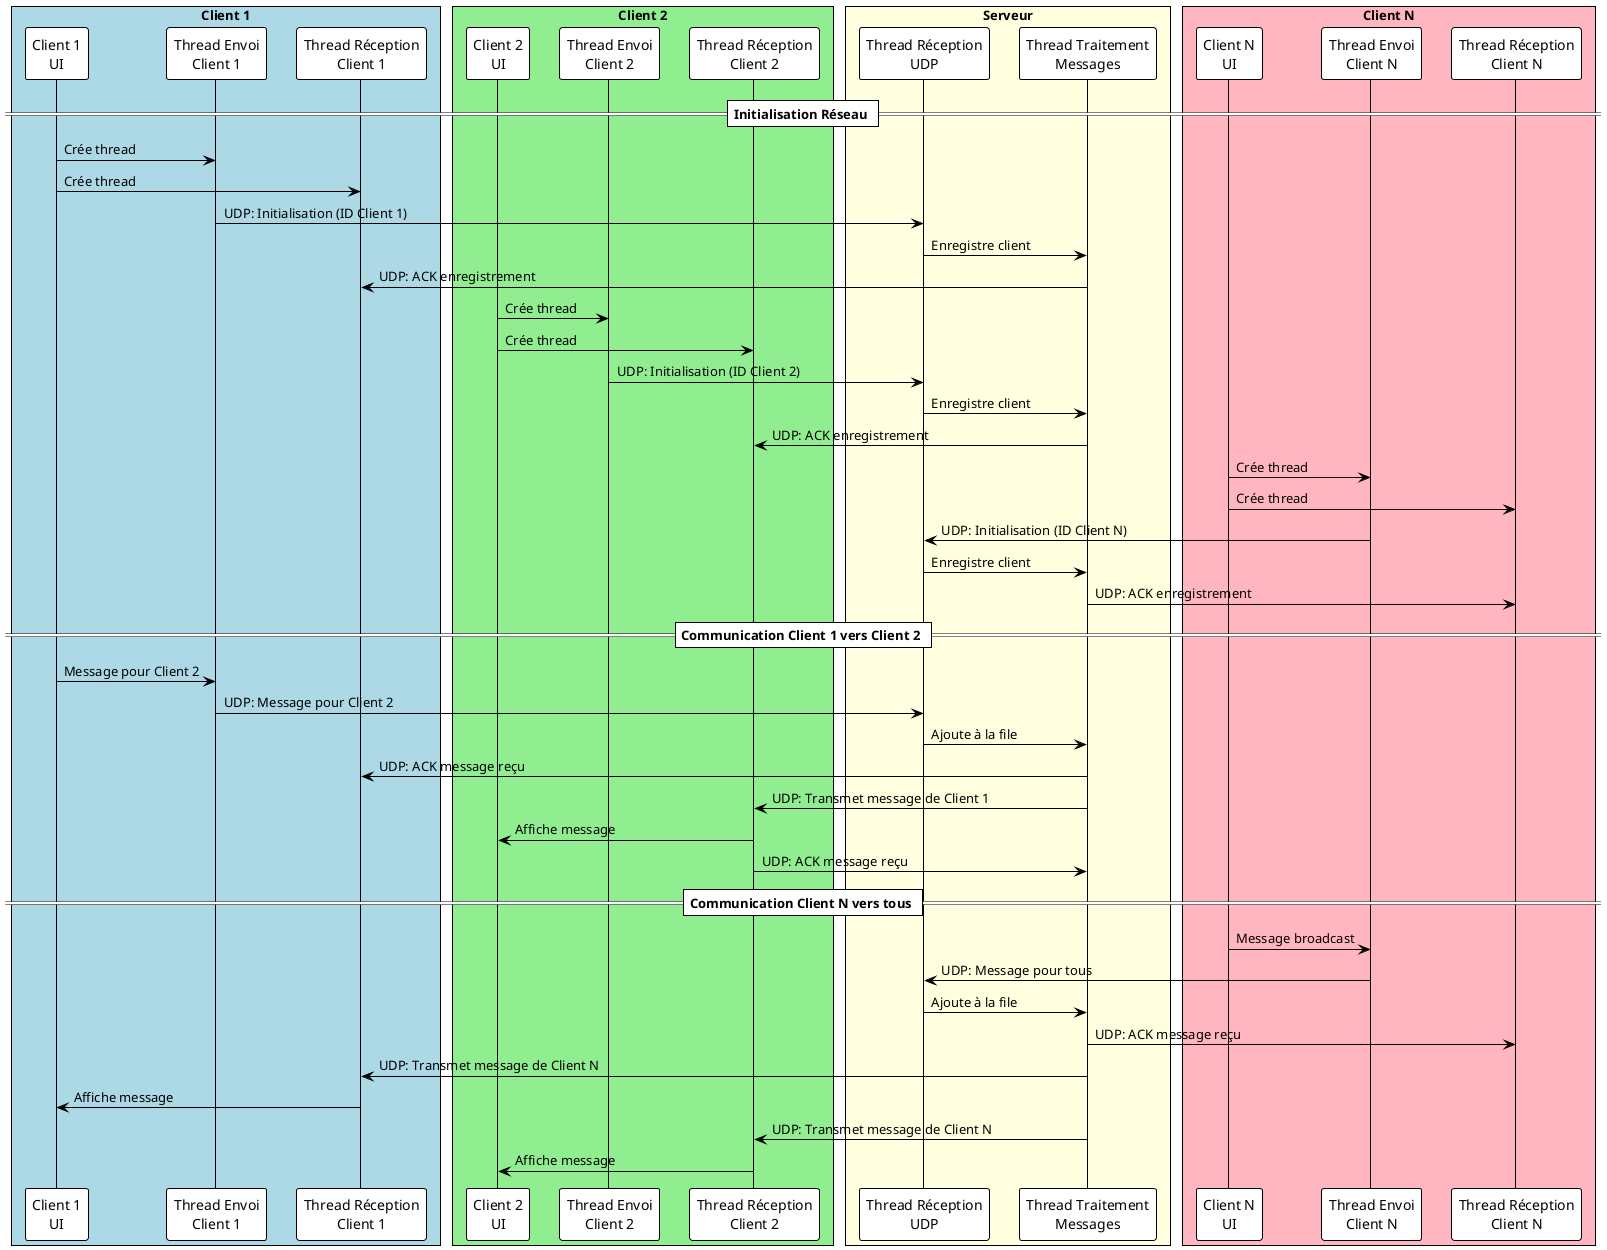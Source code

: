 @startuml
!theme plain

box "Client 1" #LightBlue
participant "Client 1\nUI" as C1
participant "Thread Envoi\nClient 1" as C1S
participant "Thread Réception\nClient 1" as C1R
end box

box "Client 2" #LightGreen
participant "Client 2\nUI" as C2
participant "Thread Envoi\nClient 2" as C2S
participant "Thread Réception\nClient 2" as C2R
end box

box "Serveur" #LightYellow
participant "Thread Réception\nUDP" as SR
participant "Thread Traitement\nMessages" as ST
end box

box "Client N" #LightPink
participant "Client N\nUI" as CN
participant "Thread Envoi\nClient N" as CNS
participant "Thread Réception\nClient N" as CNR
end box

== Initialisation Réseau ==
C1 -> C1S : Crée thread
C1 -> C1R : Crée thread
C1S -> SR : UDP: Initialisation (ID Client 1)
SR -> ST : Enregistre client
ST -> C1R : UDP: ACK enregistrement

C2 -> C2S : Crée thread
C2 -> C2R : Crée thread
C2S -> SR : UDP: Initialisation (ID Client 2)
SR -> ST : Enregistre client
ST -> C2R : UDP: ACK enregistrement

CN -> CNS : Crée thread
CN -> CNR : Crée thread
CNS -> SR : UDP: Initialisation (ID Client N)
SR -> ST : Enregistre client
ST -> CNR : UDP: ACK enregistrement

== Communication Client 1 vers Client 2 ==
C1 -> C1S : Message pour Client 2
C1S -> SR : UDP: Message pour Client 2
SR -> ST : Ajoute à la file
ST -> C1R : UDP: ACK message reçu
ST -> C2R : UDP: Transmet message de Client 1
C2R -> C2 : Affiche message
C2R -> ST : UDP: ACK message reçu

== Communication Client N vers tous ==
CN -> CNS : Message broadcast
CNS -> SR : UDP: Message pour tous
SR -> ST : Ajoute à la file
ST -> CNR : UDP: ACK message reçu
ST -> C1R : UDP: Transmet message de Client N
C1R -> C1 : Affiche message
ST -> C2R : UDP: Transmet message de Client N
C2R -> C2 : Affiche message

@enduml
